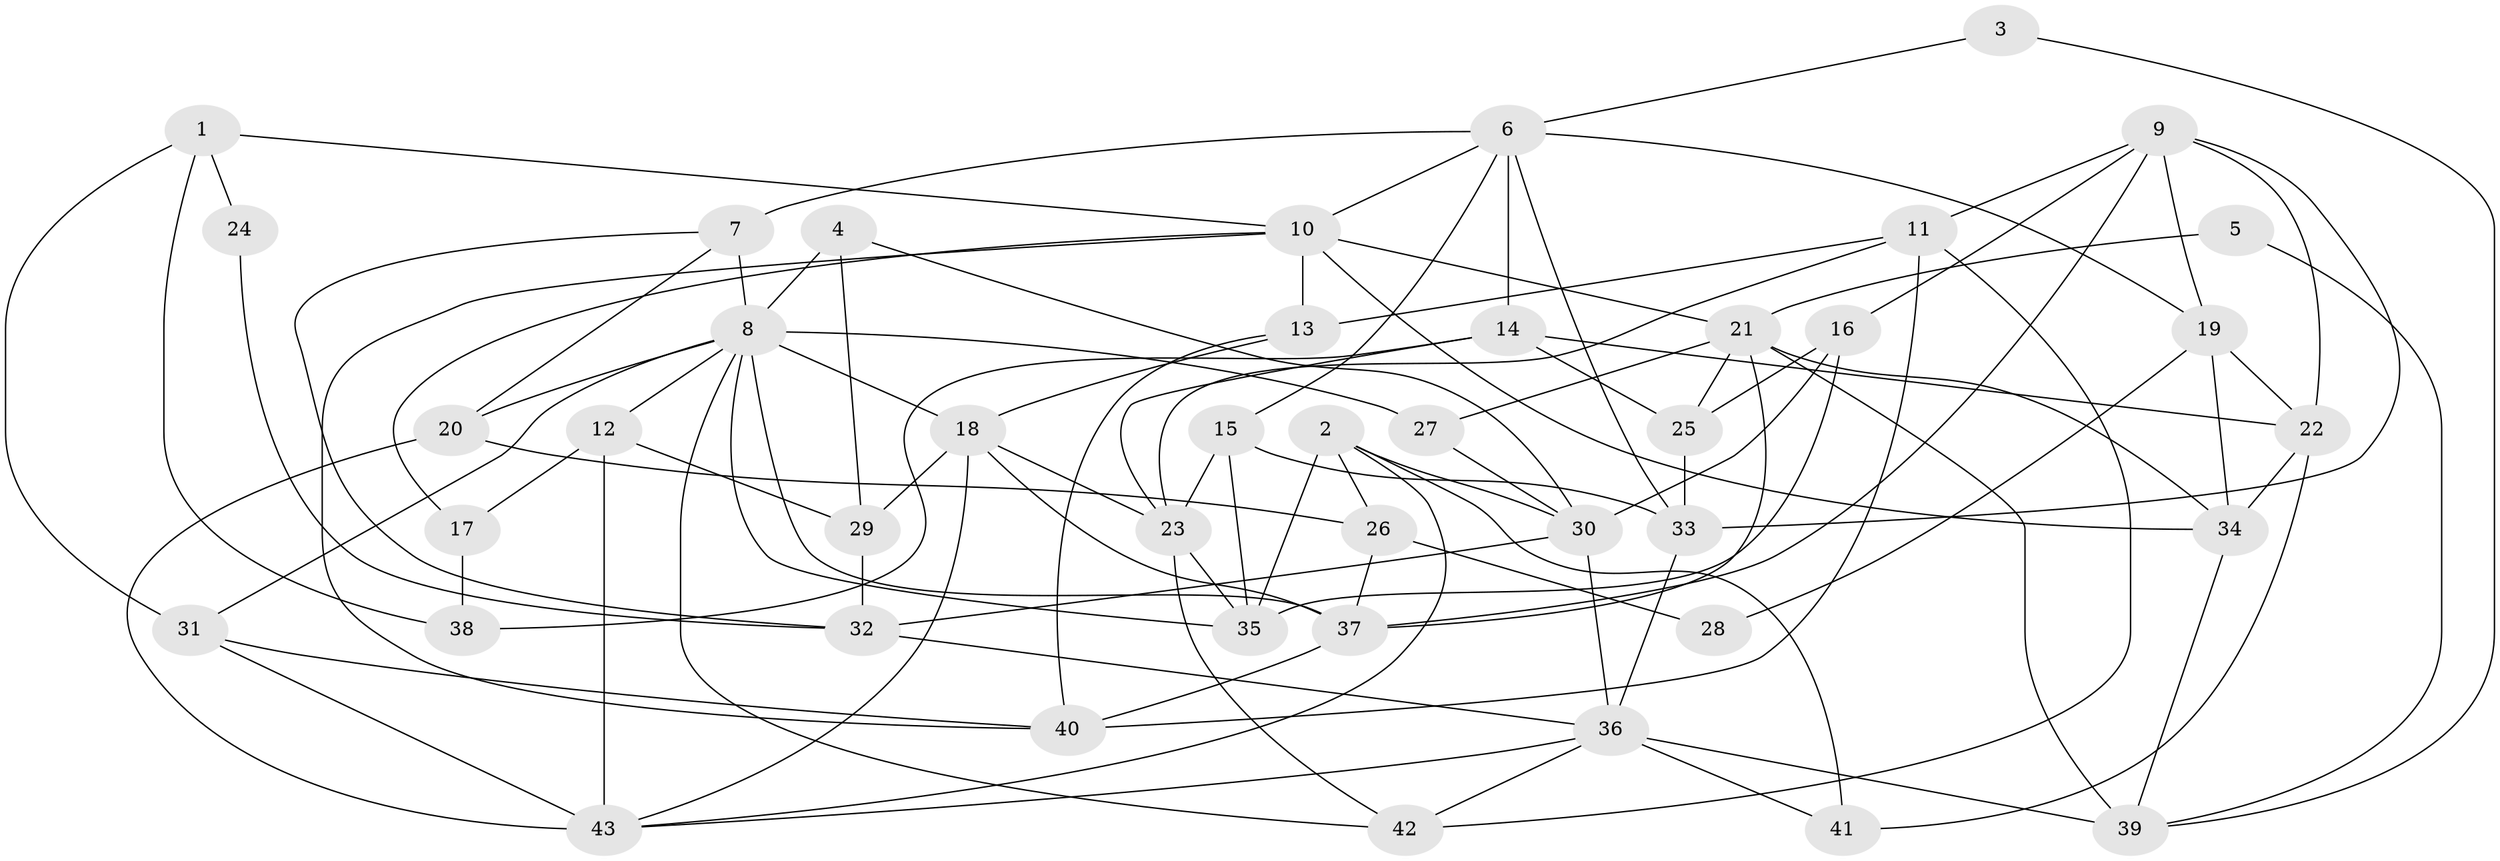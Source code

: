 // original degree distribution, {4: 0.3142857142857143, 5: 0.17142857142857143, 2: 0.14285714285714285, 3: 0.24285714285714285, 7: 0.05714285714285714, 9: 0.014285714285714285, 6: 0.05714285714285714}
// Generated by graph-tools (version 1.1) at 2025/37/03/04/25 23:37:04]
// undirected, 43 vertices, 100 edges
graph export_dot {
  node [color=gray90,style=filled];
  1;
  2;
  3;
  4;
  5;
  6;
  7;
  8;
  9;
  10;
  11;
  12;
  13;
  14;
  15;
  16;
  17;
  18;
  19;
  20;
  21;
  22;
  23;
  24;
  25;
  26;
  27;
  28;
  29;
  30;
  31;
  32;
  33;
  34;
  35;
  36;
  37;
  38;
  39;
  40;
  41;
  42;
  43;
  1 -- 10 [weight=1.0];
  1 -- 24 [weight=1.0];
  1 -- 31 [weight=1.0];
  1 -- 38 [weight=1.0];
  2 -- 26 [weight=1.0];
  2 -- 30 [weight=1.0];
  2 -- 35 [weight=1.0];
  2 -- 41 [weight=1.0];
  2 -- 43 [weight=1.0];
  3 -- 6 [weight=1.0];
  3 -- 39 [weight=1.0];
  4 -- 8 [weight=1.0];
  4 -- 29 [weight=1.0];
  4 -- 30 [weight=1.0];
  5 -- 21 [weight=1.0];
  5 -- 39 [weight=1.0];
  6 -- 7 [weight=1.0];
  6 -- 10 [weight=1.0];
  6 -- 14 [weight=1.0];
  6 -- 15 [weight=1.0];
  6 -- 19 [weight=1.0];
  6 -- 33 [weight=1.0];
  7 -- 8 [weight=1.0];
  7 -- 20 [weight=1.0];
  7 -- 32 [weight=1.0];
  8 -- 12 [weight=1.0];
  8 -- 18 [weight=2.0];
  8 -- 20 [weight=1.0];
  8 -- 27 [weight=1.0];
  8 -- 31 [weight=1.0];
  8 -- 35 [weight=1.0];
  8 -- 37 [weight=2.0];
  8 -- 42 [weight=1.0];
  9 -- 11 [weight=1.0];
  9 -- 16 [weight=1.0];
  9 -- 19 [weight=1.0];
  9 -- 22 [weight=1.0];
  9 -- 33 [weight=2.0];
  9 -- 37 [weight=1.0];
  10 -- 13 [weight=1.0];
  10 -- 17 [weight=1.0];
  10 -- 21 [weight=1.0];
  10 -- 34 [weight=2.0];
  10 -- 40 [weight=1.0];
  11 -- 13 [weight=1.0];
  11 -- 23 [weight=1.0];
  11 -- 40 [weight=1.0];
  11 -- 42 [weight=1.0];
  12 -- 17 [weight=1.0];
  12 -- 29 [weight=1.0];
  12 -- 43 [weight=2.0];
  13 -- 18 [weight=1.0];
  13 -- 40 [weight=1.0];
  14 -- 22 [weight=1.0];
  14 -- 23 [weight=2.0];
  14 -- 25 [weight=1.0];
  14 -- 38 [weight=1.0];
  15 -- 23 [weight=1.0];
  15 -- 33 [weight=1.0];
  15 -- 35 [weight=1.0];
  16 -- 25 [weight=1.0];
  16 -- 30 [weight=1.0];
  16 -- 35 [weight=1.0];
  17 -- 38 [weight=1.0];
  18 -- 23 [weight=1.0];
  18 -- 29 [weight=1.0];
  18 -- 37 [weight=1.0];
  18 -- 43 [weight=1.0];
  19 -- 22 [weight=1.0];
  19 -- 28 [weight=1.0];
  19 -- 34 [weight=2.0];
  20 -- 26 [weight=1.0];
  20 -- 43 [weight=1.0];
  21 -- 25 [weight=1.0];
  21 -- 27 [weight=1.0];
  21 -- 34 [weight=1.0];
  21 -- 37 [weight=1.0];
  21 -- 39 [weight=2.0];
  22 -- 34 [weight=2.0];
  22 -- 41 [weight=1.0];
  23 -- 35 [weight=1.0];
  23 -- 42 [weight=1.0];
  24 -- 32 [weight=1.0];
  25 -- 33 [weight=1.0];
  26 -- 28 [weight=1.0];
  26 -- 37 [weight=1.0];
  27 -- 30 [weight=1.0];
  29 -- 32 [weight=1.0];
  30 -- 32 [weight=1.0];
  30 -- 36 [weight=1.0];
  31 -- 40 [weight=1.0];
  31 -- 43 [weight=1.0];
  32 -- 36 [weight=1.0];
  33 -- 36 [weight=1.0];
  34 -- 39 [weight=2.0];
  36 -- 39 [weight=2.0];
  36 -- 41 [weight=1.0];
  36 -- 42 [weight=1.0];
  36 -- 43 [weight=1.0];
  37 -- 40 [weight=1.0];
}
